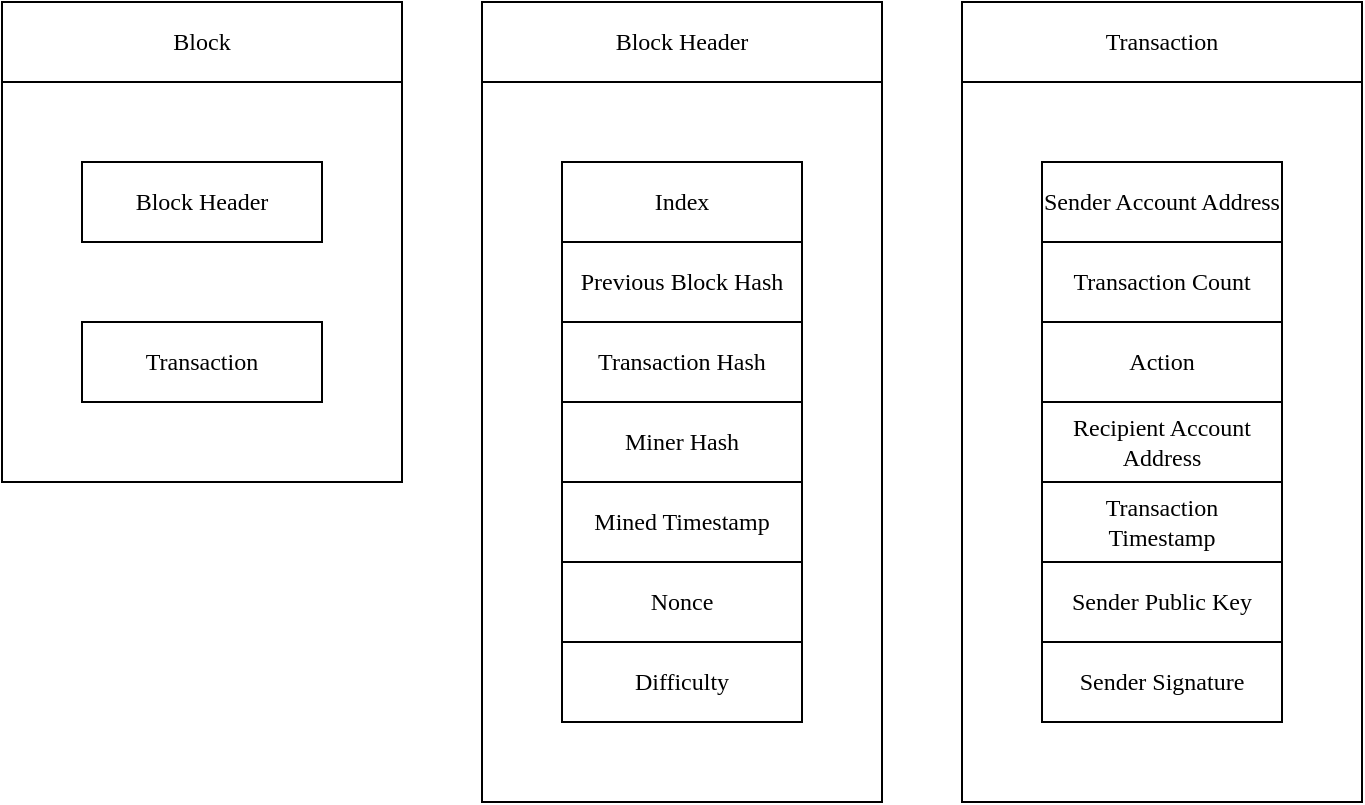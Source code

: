 <mxfile version="14.4.3" type="device"><diagram id="vlqVZ6nVqQHK20fgQzhm" name="Page-1"><mxGraphModel dx="174" dy="592" grid="1" gridSize="10" guides="1" tooltips="1" connect="1" arrows="1" fold="1" page="1" pageScale="1" pageWidth="850" pageHeight="1100" math="0" shadow="0"><root><mxCell id="0"/><mxCell id="1" parent="0"/><mxCell id="T2ehRLjWTqJcTKZMI2SL-3" value="" style="rounded=0;whiteSpace=wrap;html=1;fontFamily=Roboto Mono;fontSource=https%3A%2F%2Ffonts.googleapis.com%2Fcss%3Ffamily%3DRoboto%2BMono;" parent="1" vertex="1"><mxGeometry x="920" y="80" width="200" height="200" as="geometry"/></mxCell><mxCell id="T2ehRLjWTqJcTKZMI2SL-4" value="Block" style="rounded=0;whiteSpace=wrap;html=1;fontFamily=Roboto Mono;fontSource=https%3A%2F%2Ffonts.googleapis.com%2Fcss%3Ffamily%3DRoboto%2BMono;" parent="1" vertex="1"><mxGeometry x="920" y="40" width="200" height="40" as="geometry"/></mxCell><mxCell id="T2ehRLjWTqJcTKZMI2SL-5" value="Block Header" style="rounded=0;whiteSpace=wrap;html=1;fontFamily=Roboto Mono;fontSource=https%3A%2F%2Ffonts.googleapis.com%2Fcss%3Ffamily%3DRoboto%2BMono;" parent="1" vertex="1"><mxGeometry x="960" y="120" width="120" height="40" as="geometry"/></mxCell><mxCell id="T2ehRLjWTqJcTKZMI2SL-6" value="Transaction" style="rounded=0;whiteSpace=wrap;html=1;fontFamily=Roboto Mono;fontSource=https%3A%2F%2Ffonts.googleapis.com%2Fcss%3Ffamily%3DRoboto%2BMono;" parent="1" vertex="1"><mxGeometry x="960" y="200" width="120" height="40" as="geometry"/></mxCell><mxCell id="r9M5SZ3T7IkaUuEaZzTD-1" value="" style="rounded=0;whiteSpace=wrap;html=1;fontFamily=Roboto Mono;fontSource=https%3A%2F%2Ffonts.googleapis.com%2Fcss%3Ffamily%3DRoboto%2BMono;" vertex="1" parent="1"><mxGeometry x="1400" y="80" width="200" height="360" as="geometry"/></mxCell><mxCell id="r9M5SZ3T7IkaUuEaZzTD-2" value="" style="rounded=0;whiteSpace=wrap;html=1;fontFamily=Roboto Mono;fontSource=https%3A%2F%2Ffonts.googleapis.com%2Fcss%3Ffamily%3DRoboto%2BMono;" vertex="1" parent="1"><mxGeometry x="1160" y="80" width="200" height="360" as="geometry"/></mxCell><mxCell id="r9M5SZ3T7IkaUuEaZzTD-3" value="Block Header" style="rounded=0;whiteSpace=wrap;html=1;fontFamily=Roboto Mono;fontSource=https%3A%2F%2Ffonts.googleapis.com%2Fcss%3Ffamily%3DRoboto%2BMono;" vertex="1" parent="1"><mxGeometry x="1160" y="40" width="200" height="40" as="geometry"/></mxCell><mxCell id="r9M5SZ3T7IkaUuEaZzTD-4" value="Index" style="rounded=0;whiteSpace=wrap;html=1;fontFamily=Roboto Mono;fontSource=https%3A%2F%2Ffonts.googleapis.com%2Fcss%3Ffamily%3DRoboto%2BMono;" vertex="1" parent="1"><mxGeometry x="1200" y="120" width="120" height="40" as="geometry"/></mxCell><mxCell id="r9M5SZ3T7IkaUuEaZzTD-5" value="Transaction Hash" style="rounded=0;whiteSpace=wrap;html=1;fontFamily=Roboto Mono;fontSource=https%3A%2F%2Ffonts.googleapis.com%2Fcss%3Ffamily%3DRoboto%2BMono;" vertex="1" parent="1"><mxGeometry x="1200" y="200" width="120" height="40" as="geometry"/></mxCell><mxCell id="r9M5SZ3T7IkaUuEaZzTD-6" value="Mined Timestamp" style="rounded=0;whiteSpace=wrap;html=1;fontFamily=Roboto Mono;fontSource=https%3A%2F%2Ffonts.googleapis.com%2Fcss%3Ffamily%3DRoboto%2BMono;" vertex="1" parent="1"><mxGeometry x="1200" y="280" width="120" height="40" as="geometry"/></mxCell><mxCell id="r9M5SZ3T7IkaUuEaZzTD-7" value="Nonce" style="rounded=0;whiteSpace=wrap;html=1;fontFamily=Roboto Mono;fontSource=https%3A%2F%2Ffonts.googleapis.com%2Fcss%3Ffamily%3DRoboto%2BMono;" vertex="1" parent="1"><mxGeometry x="1200" y="320" width="120" height="40" as="geometry"/></mxCell><mxCell id="r9M5SZ3T7IkaUuEaZzTD-8" value="Difficulty" style="rounded=0;whiteSpace=wrap;html=1;fontFamily=Roboto Mono;fontSource=https%3A%2F%2Ffonts.googleapis.com%2Fcss%3Ffamily%3DRoboto%2BMono;" vertex="1" parent="1"><mxGeometry x="1200" y="360" width="120" height="40" as="geometry"/></mxCell><mxCell id="r9M5SZ3T7IkaUuEaZzTD-9" value="Previous Block Hash" style="rounded=0;whiteSpace=wrap;html=1;fontFamily=Roboto Mono;fontSource=https%3A%2F%2Ffonts.googleapis.com%2Fcss%3Ffamily%3DRoboto%2BMono;" vertex="1" parent="1"><mxGeometry x="1200" y="160" width="120" height="40" as="geometry"/></mxCell><mxCell id="r9M5SZ3T7IkaUuEaZzTD-10" value="Miner Hash" style="rounded=0;whiteSpace=wrap;html=1;fontFamily=Roboto Mono;fontSource=https%3A%2F%2Ffonts.googleapis.com%2Fcss%3Ffamily%3DRoboto%2BMono;" vertex="1" parent="1"><mxGeometry x="1200" y="240" width="120" height="40" as="geometry"/></mxCell><mxCell id="r9M5SZ3T7IkaUuEaZzTD-11" value="Transaction" style="rounded=0;whiteSpace=wrap;html=1;fontFamily=Roboto Mono;fontSource=https%3A%2F%2Ffonts.googleapis.com%2Fcss%3Ffamily%3DRoboto%2BMono;" vertex="1" parent="1"><mxGeometry x="1400" y="40" width="200" height="40" as="geometry"/></mxCell><mxCell id="r9M5SZ3T7IkaUuEaZzTD-12" value="Transaction&lt;br&gt;Timestamp" style="rounded=0;whiteSpace=wrap;html=1;fontFamily=Roboto Mono;fontSource=https%3A%2F%2Ffonts.googleapis.com%2Fcss%3Ffamily%3DRoboto%2BMono;" vertex="1" parent="1"><mxGeometry x="1440" y="280" width="120" height="40" as="geometry"/></mxCell><mxCell id="r9M5SZ3T7IkaUuEaZzTD-13" value="Sender Account Address" style="rounded=0;whiteSpace=wrap;html=1;fontFamily=Roboto Mono;fontSource=https%3A%2F%2Ffonts.googleapis.com%2Fcss%3Ffamily%3DRoboto%2BMono;" vertex="1" parent="1"><mxGeometry x="1440" y="120" width="120" height="40" as="geometry"/></mxCell><mxCell id="r9M5SZ3T7IkaUuEaZzTD-14" value="Action" style="rounded=0;whiteSpace=wrap;html=1;fontFamily=Roboto Mono;fontSource=https%3A%2F%2Ffonts.googleapis.com%2Fcss%3Ffamily%3DRoboto%2BMono;" vertex="1" parent="1"><mxGeometry x="1440" y="200" width="120" height="40" as="geometry"/></mxCell><mxCell id="r9M5SZ3T7IkaUuEaZzTD-15" value="Recipient Account Address" style="rounded=0;whiteSpace=wrap;html=1;fontFamily=Roboto Mono;fontSource=https%3A%2F%2Ffonts.googleapis.com%2Fcss%3Ffamily%3DRoboto%2BMono;" vertex="1" parent="1"><mxGeometry x="1440" y="240" width="120" height="40" as="geometry"/></mxCell><mxCell id="r9M5SZ3T7IkaUuEaZzTD-16" value="Sender Public Key" style="rounded=0;whiteSpace=wrap;html=1;fontFamily=Roboto Mono;fontSource=https%3A%2F%2Ffonts.googleapis.com%2Fcss%3Ffamily%3DRoboto%2BMono;" vertex="1" parent="1"><mxGeometry x="1440" y="320" width="120" height="40" as="geometry"/></mxCell><mxCell id="r9M5SZ3T7IkaUuEaZzTD-17" value="Sender Signature" style="rounded=0;whiteSpace=wrap;html=1;fontFamily=Roboto Mono;fontSource=https%3A%2F%2Ffonts.googleapis.com%2Fcss%3Ffamily%3DRoboto%2BMono;" vertex="1" parent="1"><mxGeometry x="1440" y="360" width="120" height="40" as="geometry"/></mxCell><mxCell id="r9M5SZ3T7IkaUuEaZzTD-18" value="Transaction Count" style="rounded=0;whiteSpace=wrap;html=1;fontFamily=Roboto Mono;fontSource=https%3A%2F%2Ffonts.googleapis.com%2Fcss%3Ffamily%3DRoboto%2BMono;" vertex="1" parent="1"><mxGeometry x="1440" y="160" width="120" height="40" as="geometry"/></mxCell></root></mxGraphModel></diagram></mxfile>